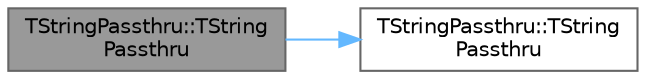 digraph "TStringPassthru::TStringPassthru"
{
 // INTERACTIVE_SVG=YES
 // LATEX_PDF_SIZE
  bgcolor="transparent";
  edge [fontname=Helvetica,fontsize=10,labelfontname=Helvetica,labelfontsize=10];
  node [fontname=Helvetica,fontsize=10,shape=box,height=0.2,width=0.4];
  rankdir="LR";
  Node1 [id="Node000001",label="TStringPassthru::TString\lPassthru",height=0.2,width=0.4,color="gray40", fillcolor="grey60", style="filled", fontcolor="black",tooltip=" "];
  Node1 -> Node2 [id="edge1_Node000001_Node000002",color="steelblue1",style="solid",tooltip=" "];
  Node2 [id="Node000002",label="TStringPassthru::TString\lPassthru",height=0.2,width=0.4,color="grey40", fillcolor="white", style="filled",URL="$da/d55/classTStringPassthru.html#a7cd5542d8c376f86c11c950d583e56e6",tooltip=" "];
}
